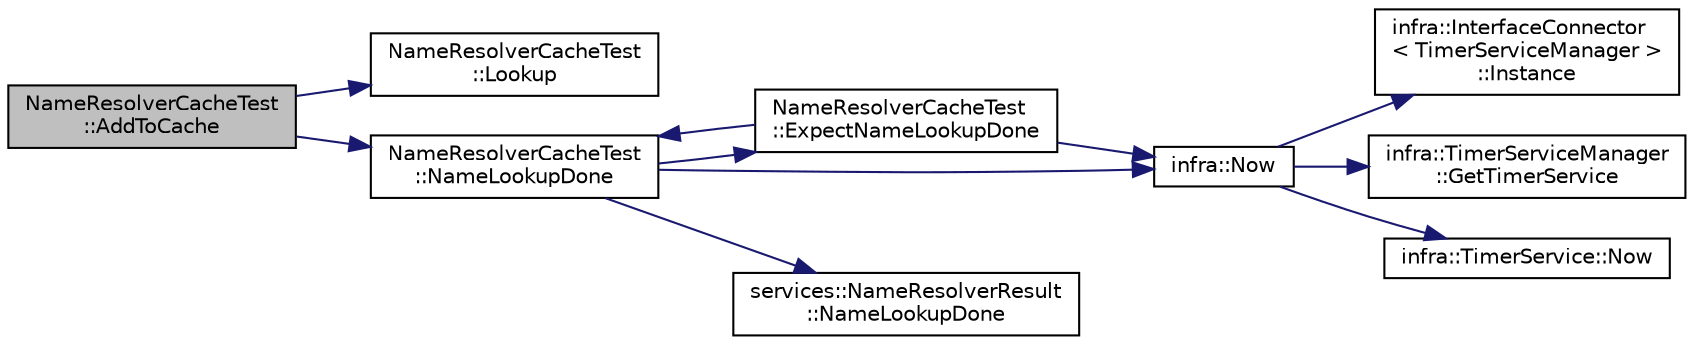 digraph "NameResolverCacheTest::AddToCache"
{
 // INTERACTIVE_SVG=YES
  edge [fontname="Helvetica",fontsize="10",labelfontname="Helvetica",labelfontsize="10"];
  node [fontname="Helvetica",fontsize="10",shape=record];
  rankdir="LR";
  Node2 [label="NameResolverCacheTest\l::AddToCache",height=0.2,width=0.4,color="black", fillcolor="grey75", style="filled", fontcolor="black"];
  Node2 -> Node3 [color="midnightblue",fontsize="10",style="solid",fontname="Helvetica"];
  Node3 [label="NameResolverCacheTest\l::Lookup",height=0.2,width=0.4,color="black", fillcolor="white", style="filled",URL="$de/dcf/class_name_resolver_cache_test.html#a563d95dee879ca2bd31007c506dbf625"];
  Node2 -> Node4 [color="midnightblue",fontsize="10",style="solid",fontname="Helvetica"];
  Node4 [label="NameResolverCacheTest\l::NameLookupDone",height=0.2,width=0.4,color="black", fillcolor="white", style="filled",URL="$de/dcf/class_name_resolver_cache_test.html#a44c58679ac2687ad802e0b83e002dc16"];
  Node4 -> Node5 [color="midnightblue",fontsize="10",style="solid",fontname="Helvetica"];
  Node5 [label="NameResolverCacheTest\l::ExpectNameLookupDone",height=0.2,width=0.4,color="black", fillcolor="white", style="filled",URL="$de/dcf/class_name_resolver_cache_test.html#a264ccda0a68454bbb514e69ab5417923"];
  Node5 -> Node4 [color="midnightblue",fontsize="10",style="solid",fontname="Helvetica"];
  Node5 -> Node6 [color="midnightblue",fontsize="10",style="solid",fontname="Helvetica"];
  Node6 [label="infra::Now",height=0.2,width=0.4,color="black", fillcolor="white", style="filled",URL="$d0/de3/namespaceinfra.html#ab53300a9f254119ad1fa94f11bc1fccc"];
  Node6 -> Node7 [color="midnightblue",fontsize="10",style="solid",fontname="Helvetica"];
  Node7 [label="infra::InterfaceConnector\l\< TimerServiceManager \>\l::Instance",height=0.2,width=0.4,color="black", fillcolor="white", style="filled",URL="$d3/d0e/classinfra_1_1_interface_connector.html#aed1d9e952d3d0dfa68e59ee4e868b380"];
  Node6 -> Node8 [color="midnightblue",fontsize="10",style="solid",fontname="Helvetica"];
  Node8 [label="infra::TimerServiceManager\l::GetTimerService",height=0.2,width=0.4,color="black", fillcolor="white", style="filled",URL="$db/d70/classinfra_1_1_timer_service_manager.html#a30dbf09013c8e949fbded56e40d2a103"];
  Node6 -> Node9 [color="midnightblue",fontsize="10",style="solid",fontname="Helvetica"];
  Node9 [label="infra::TimerService::Now",height=0.2,width=0.4,color="black", fillcolor="white", style="filled",URL="$da/def/classinfra_1_1_timer_service.html#acb34d2766047f27ebcd1f552916c9a99"];
  Node4 -> Node10 [color="midnightblue",fontsize="10",style="solid",fontname="Helvetica"];
  Node10 [label="services::NameResolverResult\l::NameLookupDone",height=0.2,width=0.4,color="black", fillcolor="white", style="filled",URL="$df/d75/classservices_1_1_name_resolver_result.html#af05454bbfd89bfd139bf63ec3df9d00a"];
  Node4 -> Node6 [color="midnightblue",fontsize="10",style="solid",fontname="Helvetica"];
}
